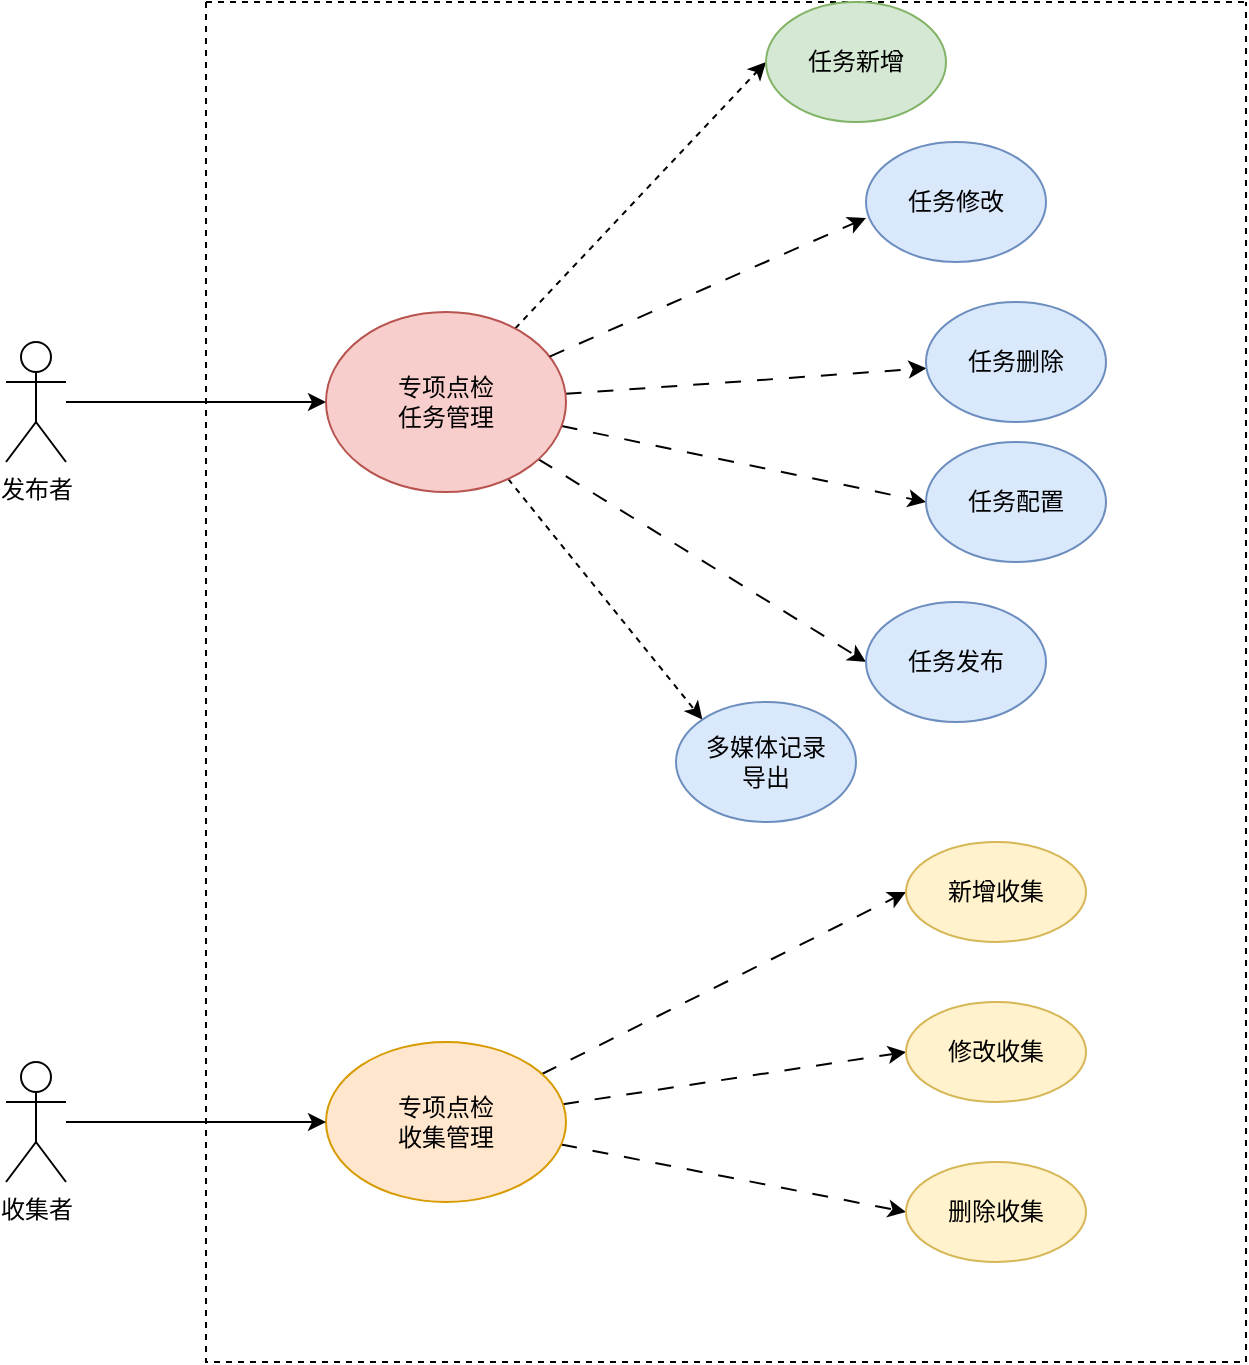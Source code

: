 <mxfile version="24.5.5" type="github">
  <diagram name="第 1 页" id="Qjp7onz_2VZD4Bs7ePnz">
    <mxGraphModel dx="1434" dy="738" grid="1" gridSize="10" guides="1" tooltips="1" connect="1" arrows="1" fold="1" page="1" pageScale="1" pageWidth="1169" pageHeight="827" math="0" shadow="0">
      <root>
        <mxCell id="0" />
        <mxCell id="1" parent="0" />
        <mxCell id="AJ6qvBqsv7-v7HZ1vyF1-10" style="rounded=0;orthogonalLoop=1;jettySize=auto;html=1;entryX=0;entryY=0.5;entryDx=0;entryDy=0;" edge="1" parent="1" source="AJ6qvBqsv7-v7HZ1vyF1-1" target="AJ6qvBqsv7-v7HZ1vyF1-2">
          <mxGeometry relative="1" as="geometry" />
        </mxCell>
        <mxCell id="AJ6qvBqsv7-v7HZ1vyF1-1" value="发布者" style="shape=umlActor;verticalLabelPosition=bottom;verticalAlign=top;html=1;outlineConnect=0;" vertex="1" parent="1">
          <mxGeometry x="150" y="250" width="30" height="60" as="geometry" />
        </mxCell>
        <mxCell id="AJ6qvBqsv7-v7HZ1vyF1-3" value="" style="swimlane;startSize=0;dashed=1;fillColor=#99FFFF;labelBackgroundColor=none;textShadow=1;gradientColor=none;" vertex="1" parent="1">
          <mxGeometry x="250" y="80" width="520" height="680" as="geometry">
            <mxRectangle x="250" y="80" width="50" height="40" as="alternateBounds" />
          </mxGeometry>
        </mxCell>
        <mxCell id="AJ6qvBqsv7-v7HZ1vyF1-19" style="rounded=0;orthogonalLoop=1;jettySize=auto;html=1;entryX=0;entryY=0.5;entryDx=0;entryDy=0;dashed=1;" edge="1" parent="AJ6qvBqsv7-v7HZ1vyF1-3" source="AJ6qvBqsv7-v7HZ1vyF1-2" target="AJ6qvBqsv7-v7HZ1vyF1-13">
          <mxGeometry relative="1" as="geometry" />
        </mxCell>
        <mxCell id="AJ6qvBqsv7-v7HZ1vyF1-21" style="rounded=0;orthogonalLoop=1;jettySize=auto;html=1;dashed=1;dashPattern=8 8;" edge="1" parent="AJ6qvBqsv7-v7HZ1vyF1-3" source="AJ6qvBqsv7-v7HZ1vyF1-2" target="AJ6qvBqsv7-v7HZ1vyF1-16">
          <mxGeometry relative="1" as="geometry" />
        </mxCell>
        <mxCell id="AJ6qvBqsv7-v7HZ1vyF1-22" style="rounded=0;orthogonalLoop=1;jettySize=auto;html=1;entryX=0;entryY=0.5;entryDx=0;entryDy=0;dashed=1;dashPattern=8 8;" edge="1" parent="AJ6qvBqsv7-v7HZ1vyF1-3" source="AJ6qvBqsv7-v7HZ1vyF1-2" target="AJ6qvBqsv7-v7HZ1vyF1-17">
          <mxGeometry relative="1" as="geometry" />
        </mxCell>
        <mxCell id="AJ6qvBqsv7-v7HZ1vyF1-23" style="rounded=0;orthogonalLoop=1;jettySize=auto;html=1;entryX=0;entryY=0.5;entryDx=0;entryDy=0;dashed=1;dashPattern=8 8;" edge="1" parent="AJ6qvBqsv7-v7HZ1vyF1-3" source="AJ6qvBqsv7-v7HZ1vyF1-2" target="AJ6qvBqsv7-v7HZ1vyF1-18">
          <mxGeometry relative="1" as="geometry" />
        </mxCell>
        <mxCell id="AJ6qvBqsv7-v7HZ1vyF1-25" style="rounded=0;orthogonalLoop=1;jettySize=auto;html=1;entryX=0;entryY=0;entryDx=0;entryDy=0;dashed=1;" edge="1" parent="AJ6qvBqsv7-v7HZ1vyF1-3" source="AJ6qvBqsv7-v7HZ1vyF1-2" target="AJ6qvBqsv7-v7HZ1vyF1-24">
          <mxGeometry relative="1" as="geometry" />
        </mxCell>
        <mxCell id="AJ6qvBqsv7-v7HZ1vyF1-2" value="专项点检&lt;div&gt;任务管理&lt;/div&gt;" style="ellipse;whiteSpace=wrap;html=1;fillColor=#f8cecc;strokeColor=#b85450;" vertex="1" parent="AJ6qvBqsv7-v7HZ1vyF1-3">
          <mxGeometry x="60" y="155" width="120" height="90" as="geometry" />
        </mxCell>
        <mxCell id="AJ6qvBqsv7-v7HZ1vyF1-30" style="rounded=0;orthogonalLoop=1;jettySize=auto;html=1;entryX=0;entryY=0.5;entryDx=0;entryDy=0;dashed=1;dashPattern=8 8;" edge="1" parent="AJ6qvBqsv7-v7HZ1vyF1-3" source="AJ6qvBqsv7-v7HZ1vyF1-11" target="AJ6qvBqsv7-v7HZ1vyF1-26">
          <mxGeometry relative="1" as="geometry" />
        </mxCell>
        <mxCell id="AJ6qvBqsv7-v7HZ1vyF1-31" style="rounded=0;orthogonalLoop=1;jettySize=auto;html=1;entryX=0;entryY=0.5;entryDx=0;entryDy=0;dashed=1;dashPattern=8 8;" edge="1" parent="AJ6qvBqsv7-v7HZ1vyF1-3" source="AJ6qvBqsv7-v7HZ1vyF1-11" target="AJ6qvBqsv7-v7HZ1vyF1-27">
          <mxGeometry relative="1" as="geometry" />
        </mxCell>
        <mxCell id="AJ6qvBqsv7-v7HZ1vyF1-32" style="rounded=0;orthogonalLoop=1;jettySize=auto;html=1;entryX=0;entryY=0.5;entryDx=0;entryDy=0;dashed=1;dashPattern=8 8;" edge="1" parent="AJ6qvBqsv7-v7HZ1vyF1-3" source="AJ6qvBqsv7-v7HZ1vyF1-11" target="AJ6qvBqsv7-v7HZ1vyF1-29">
          <mxGeometry relative="1" as="geometry" />
        </mxCell>
        <mxCell id="AJ6qvBqsv7-v7HZ1vyF1-11" value="专项点检&lt;div&gt;收集管理&lt;/div&gt;" style="ellipse;whiteSpace=wrap;html=1;fillColor=#ffe6cc;strokeColor=#d79b00;" vertex="1" parent="AJ6qvBqsv7-v7HZ1vyF1-3">
          <mxGeometry x="60" y="520" width="120" height="80" as="geometry" />
        </mxCell>
        <mxCell id="AJ6qvBqsv7-v7HZ1vyF1-13" value="任务新增" style="ellipse;whiteSpace=wrap;html=1;fillColor=#d5e8d4;strokeColor=#82b366;" vertex="1" parent="AJ6qvBqsv7-v7HZ1vyF1-3">
          <mxGeometry x="280" width="90" height="60" as="geometry" />
        </mxCell>
        <mxCell id="AJ6qvBqsv7-v7HZ1vyF1-15" value="任务修改" style="ellipse;whiteSpace=wrap;html=1;fillColor=#dae8fc;strokeColor=#6c8ebf;" vertex="1" parent="AJ6qvBqsv7-v7HZ1vyF1-3">
          <mxGeometry x="330" y="70" width="90" height="60" as="geometry" />
        </mxCell>
        <mxCell id="AJ6qvBqsv7-v7HZ1vyF1-16" value="任务删除" style="ellipse;whiteSpace=wrap;html=1;fillColor=#dae8fc;strokeColor=#6c8ebf;" vertex="1" parent="AJ6qvBqsv7-v7HZ1vyF1-3">
          <mxGeometry x="360" y="150" width="90" height="60" as="geometry" />
        </mxCell>
        <mxCell id="AJ6qvBqsv7-v7HZ1vyF1-17" value="任务配置" style="ellipse;whiteSpace=wrap;html=1;fillColor=#dae8fc;strokeColor=#6c8ebf;" vertex="1" parent="AJ6qvBqsv7-v7HZ1vyF1-3">
          <mxGeometry x="360" y="220" width="90" height="60" as="geometry" />
        </mxCell>
        <mxCell id="AJ6qvBqsv7-v7HZ1vyF1-18" value="任务发布" style="ellipse;whiteSpace=wrap;html=1;fillColor=#dae8fc;strokeColor=#6c8ebf;" vertex="1" parent="AJ6qvBqsv7-v7HZ1vyF1-3">
          <mxGeometry x="330" y="300" width="90" height="60" as="geometry" />
        </mxCell>
        <mxCell id="AJ6qvBqsv7-v7HZ1vyF1-20" style="rounded=0;orthogonalLoop=1;jettySize=auto;html=1;entryX=0;entryY=0.633;entryDx=0;entryDy=0;entryPerimeter=0;dashed=1;dashPattern=8 8;" edge="1" parent="AJ6qvBqsv7-v7HZ1vyF1-3" source="AJ6qvBqsv7-v7HZ1vyF1-2" target="AJ6qvBqsv7-v7HZ1vyF1-15">
          <mxGeometry relative="1" as="geometry" />
        </mxCell>
        <mxCell id="AJ6qvBqsv7-v7HZ1vyF1-24" value="多媒体记录&lt;div&gt;导出&lt;/div&gt;" style="ellipse;whiteSpace=wrap;html=1;fillColor=#dae8fc;strokeColor=#6c8ebf;" vertex="1" parent="AJ6qvBqsv7-v7HZ1vyF1-3">
          <mxGeometry x="235" y="350" width="90" height="60" as="geometry" />
        </mxCell>
        <mxCell id="AJ6qvBqsv7-v7HZ1vyF1-26" value="新增收集" style="ellipse;whiteSpace=wrap;html=1;fillColor=#fff2cc;strokeColor=#d6b656;" vertex="1" parent="AJ6qvBqsv7-v7HZ1vyF1-3">
          <mxGeometry x="350" y="420" width="90" height="50" as="geometry" />
        </mxCell>
        <mxCell id="AJ6qvBqsv7-v7HZ1vyF1-27" value="修改收集" style="ellipse;whiteSpace=wrap;html=1;fillColor=#fff2cc;strokeColor=#d6b656;" vertex="1" parent="AJ6qvBqsv7-v7HZ1vyF1-3">
          <mxGeometry x="350" y="500" width="90" height="50" as="geometry" />
        </mxCell>
        <mxCell id="AJ6qvBqsv7-v7HZ1vyF1-29" value="删除收集" style="ellipse;whiteSpace=wrap;html=1;fillColor=#fff2cc;strokeColor=#d6b656;" vertex="1" parent="AJ6qvBqsv7-v7HZ1vyF1-3">
          <mxGeometry x="350" y="580" width="90" height="50" as="geometry" />
        </mxCell>
        <mxCell id="AJ6qvBqsv7-v7HZ1vyF1-12" style="rounded=0;orthogonalLoop=1;jettySize=auto;html=1;entryX=0;entryY=0.5;entryDx=0;entryDy=0;" edge="1" parent="1" source="AJ6qvBqsv7-v7HZ1vyF1-7" target="AJ6qvBqsv7-v7HZ1vyF1-11">
          <mxGeometry relative="1" as="geometry" />
        </mxCell>
        <mxCell id="AJ6qvBqsv7-v7HZ1vyF1-7" value="收集者" style="shape=umlActor;verticalLabelPosition=bottom;verticalAlign=top;html=1;outlineConnect=0;" vertex="1" parent="1">
          <mxGeometry x="150" y="610" width="30" height="60" as="geometry" />
        </mxCell>
      </root>
    </mxGraphModel>
  </diagram>
</mxfile>
